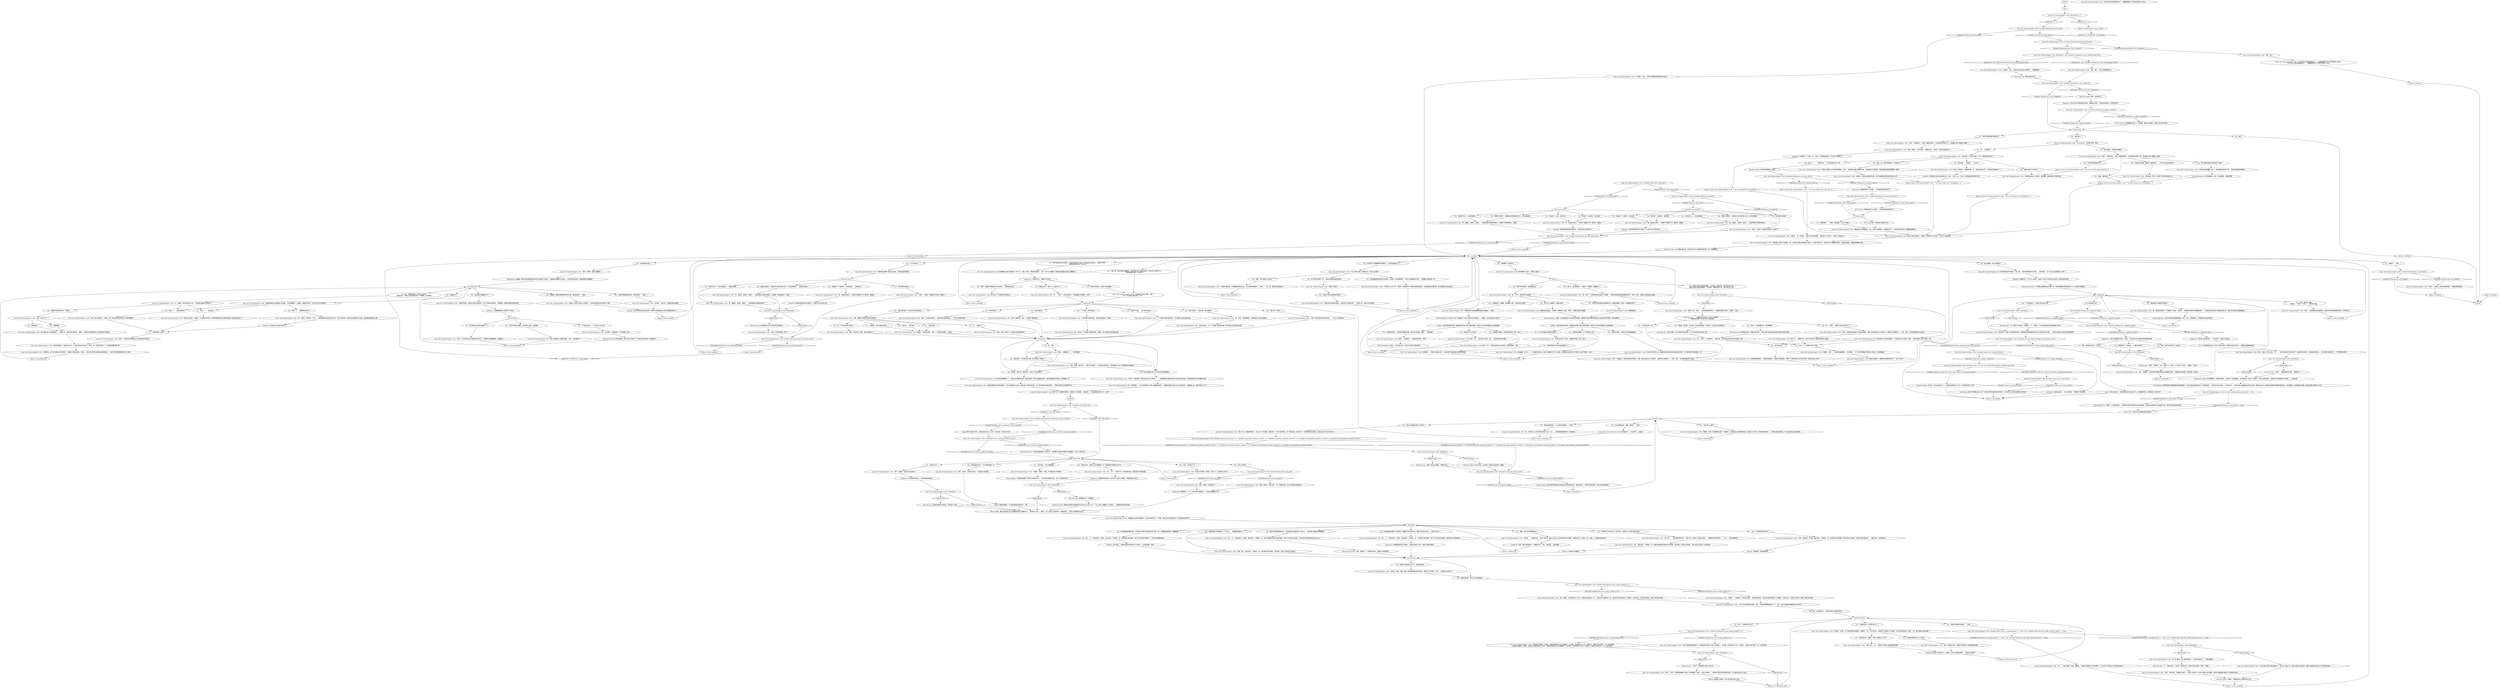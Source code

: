 # WHIRLING / LENA INTRO
# There's a broken pinball machine in the corner. A woman in a wheelchair is attempting to revive it. Talking to her will give you a short introduction to the world you're in.
# ==================================================
digraph G {
	  0 [label="START"];
	  1 [label="input"];
	  2 [label="You: “瑞瓦肖是一个失宠的世界之都。差不多是这个意思吗？”"];
	  3 [label="Rhetoric: 意思是说：购买就是选举。"];
	  4 [label="You: “所以——我表现的怎么样？”"];
	  5 [label="You: “全都是屁话。对我来说，一切都已经结束了。”"];
	  6 [label="Lena, the Cryptozoologist's wife: “我很幸运。差不多已经是20年前的事了，我得到了很好的补偿。现如今，大家只有在梦里才能拿到这样的收益了。”她的手在轮椅的铬合金轮子上滑动。"];
	  7 [label="Kim Kitsuragi: “一个需要你回去帮助马丁内斯人民的搭档。”\n“一个需要你帮他把尸体从树上放下来的搭档。”"];
	  8 [label="Lena, the Cryptozoologist's wife: 她慢慢摇摇头。"];
	  9 [label="You: “好吧。我们换个话题。”\n“那好吧。”（咽了一下口水。）“我们换个话题。”"];
	  10 [label="You: “在一个叫*城市海岸*的地方。”"];
	  11 [label="Lena, the Cryptozoologist's wife: “是的，的确。我们在一个叫瑞瓦肖的美丽城市里。”"];
	  12 [label="Kim Kitsuragi: “我可以确定一定以及肯定地向你保证：马丁内斯没有发生连环杀人案。”"];
	  13 [label="You: “谁是*甜心*？”"];
	  14 [label="Composure: 她看起来有些慌张，用手抚平了毛毯上的褶皱，尽管她是想让你安心。"];
	  15 [label="Lena, the Cryptozoologist's wife: 她叹了口气。“我肯定这样会为*你*增添一丝淘气的魅力，甜心。”"];
	  16 [label="Empathy: 你的回应并没有让她动摇分毫。在另一个时空、另一个地点，她可能会很欢迎你的关注。"];
	  17 [label="Lena, the Cryptozoologist's wife: “很简单。你把一件贵重物品交给个‘当铺老板’，然后就会从老板那里拿到钱。稍后你可以多花一点钱把东西赎回来……如果还没有卖掉的话，不过反正你永远也不会做的……”"];
	  18 [label="Lena, the Cryptozoologist's wife: “你是什么意思？”"];
	  19 [label="You: “那个傻傻的酒窝只给我带来了*痛苦*。”"];
	  20 [label="Lena, the Cryptozoologist's wife: “没错，亲爱的！真是太棒了！”"];
	  21 [label="Lena, the Cryptozoologist's wife: “哦，你真是太体贴了。你确定不需要钱了吗？那好吧。谢谢你。”"];
	  22 [label="You: “我当掉了3.2雷亚尔。钱在这里。”"];
	  23 [label="pinning_for_the_fjords"];
	  24 [label="Lena, the Cryptozoologist's wife: DayCount() == 1"];
	  25 [label="DayCount() == 1", shape=diamond];
	  26 [label="!(DayCount() == 1)", shape=diamond];
	  27 [label="You: “看见没——我不知道。”"];
	  28 [label="Lena, the Cryptozoologist's wife: “你表现的不是很好，亲爱的。看起来你确实在记忆方面遇到了一点问题。历史和地点什么的。总而言之，就是记不起*现实*。这一点非常奇怪……”\n“你做的不是很好，亲爱的。你真的只记得现在是什么年份。看起来你确实在记忆方面遇到了一点问题——历史和地点什么的。总而言之，就是记不起*现实*。这一点非常奇怪……”"];
	  29 [label="Volition: 她是真心实意的。担心对你来说也没什么用。"];
	  30 [label="Lena, the Cryptozoologist's wife: “某个在*整体*上受过更多教育的人？也许你应该问问……”她转向警督。"];
	  31 [label="Lena, the Cryptozoologist's wife: “哦不……很抱歉我没有钱能给你。如果还有*其他事*能帮你的话，你尽管开口。”"];
	  32 [label="You: “但是*我*是一个警察。不管什么都阻止不了我！”"];
	  33 [label="You: “‘褴褛飞旋’餐厅？它的名字写在我的钥匙上。”"];
	  34 [label="whenhub"];
	  35 [label="Lena, the Cryptozoologist's wife: 她拍了拍弹球机上油腻的玻璃。“其实，这台机器坏了。”"];
	  36 [label="protectorhub"];
	  37 [label="Electrochemistry: 你在说什么呢？抽烟是这个世界上最后仅存的乐趣之一。相信我，你已经没有多少选择了。"];
	  38 [label="Jump to: [intro_mainhub]"];
	  39 [label="You: “对于我来说向任何人开这个口都不容易，但我实在是山穷水尽了。随便来点钱都能帮到我。”"];
	  40 [label="Lena, the Cryptozoologist's wife: “可能吧，亲爱的，可能。不过现在是51年的春天。”"];
	  41 [label="Lena, the Cryptozoologist's wife: “好了，好了。今年是51年，春天刚刚开始。我肯定好日子就在前面。”"];
	  42 [label="Lena, the Cryptozoologist's wife: “新时代！迪斯科舞！感觉已经是上辈子的事情了……”她的眼睛里充满那些黄金岁月折射出来的光彩，那时候的城市似乎充满更多可能。"];
	  43 [label="Lena, the Cryptozoologist's wife: “哦，甜心……”她的笑容有些悲伤。“真的不是。曾经有人也是这么想的——想要那些东西的其他人——不过……他们全都绝迹了。”"];
	  44 [label="Composure: 她明显松了一口气。她本来对你很是担心，不过现在肩膀放松了些……"];
	  45 [label="Lena, the Cryptozoologist's wife: “我能看出你还是很悲痛。不过，我是不会刺探的。”她温柔地笑了——完全没有在意你令人费解的眨眼举动。"];
	  46 [label="Reaction Speed: 等等，谁是*甜心*？"];
	  47 [label="You: “谢谢。我很感激。”"];
	  48 [label="Lena, the Cryptozoologist's wife: “爱情可能会很残酷，甜心。”她的表情变得有些严肃。“爱情有时候真的很残酷。”"];
	  49 [label="Lena, the Cryptozoologist's wife: “当然了，亲爱的！要是能为你多做一些就好了。”"];
	  50 [label="You: “有过一个……”（眨两下眼。）“不过之后我*失去*了她……”"];
	  51 [label="Empathy: 她其实更愿意把别针拿回来，不过她不想让你感觉不好。"];
	  52 [label="Jump to: [Lena, the Cryptozoologist's wife: \"\"You must forgive me! I'm getting s...\"]"];
	  53 [label="Lena, the Cryptozoologist's wife: “是的，很棒，看见了吗——-我们有点进展了。关于这座壮丽的城市，你还知道些什么呢？虽然她现在有些破败……”"];
	  54 [label="Lena, the Cryptozoologist's wife: “瑞瓦肖是一个控制区，由一支被叫做联盟的外国势力联合管辖。我们基本上没有自己的政府。而且*肯定*也不是工人阶级专政。”"];
	  55 [label="You: “谁能告诉我更多信息呢？”（总结。）"];
	  56 [label="Jump to: [intro_mainhub]"];
	  57 [label="Lena, the Cryptozoologist's wife: Variable[\"whirling.lena_encyc_pin\"] == true"];
	  58 [label="Variable[\"whirling.lena_encyc_pin\"] == true", shape=diamond];
	  59 [label="!(Variable[\"whirling.lena_encyc_pin\"] == true)", shape=diamond];
	  60 [label="You: “嗯，好吧。”"];
	  61 [label="Lena, the Cryptozoologist's wife: “没什么会比它奢侈了，亲爱的，哪个年轻女孩没有梦想过在人群中翱翔呢？”"];
	  62 [label="You: “也许并没有那么糟糕，坐在轮椅上闲逛，玩玩弹球……”"];
	  63 [label="You: “为什么？三个脑袋总比两个好吧。”"];
	  64 [label="Lena, the Cryptozoologist's wife: 她渴望地看着窗外。“我真的很想帮忙，但是我不想拖后腿。如果马丁内斯没有那么多台阶和坑洞，我肯定会加入你的！”"];
	  65 [label="You: “我知道，我知道。不过还有一些*其他的秘密*。连环杀手，而且还涉及到超自然。”"];
	  66 [label="You: “你这人一点意思都没有，煞风景警督。”"];
	  67 [label="Lena, the Cryptozoologist's wife: “很多都变了，不过它依然是这个世界上最美丽的城市，一颗镶嵌在群松之间沙地上的珍贵宝石。大家都这么说，甚至外国人也一样。”"];
	  68 [label="Lena, the Cryptozoologist's wife: “那次事故也给了我这种感觉……”她低下头，然后又抬头看向你。“我是一个迅速扩张的邮购鞋业公司的培训和开发经理。”"];
	  69 [label="Drama: 她是在赞扬你，不过显然是被你的回应吓了一跳。"];
	  70 [label="Lena, the Cryptozoologist's wife: “如果我有些太过于自来熟，我很抱歉！我知道我们才刚刚见面。”"];
	  71 [label="You: “别再眨眼了。”（拍拍一边的脑袋，纠正这个故障。）"];
	  72 [label="Lena, the Cryptozoologist's wife: “我猜每个人都有这样那样的时候。我不知道要是没有莫雷尔我会怎么样……”"];
	  73 [label="Lena, the Cryptozoologist's wife: Variable[\"whirling.lena_suggest_sweetie\"]"];
	  74 [label="Variable[\"whirling.lena_suggest_sweetie\"]", shape=diamond];
	  75 [label="!(Variable[\"whirling.lena_suggest_sweetie\"])", shape=diamond];
	  76 [label="Lena, the Cryptozoologist's wife: “他因为私刑的事比较紧张。对他的评价不要太苛刻了。不管怎么说，很高兴你没有受伤。”"];
	  77 [label="Lena, the Cryptozoologist's wife: “不要对自己太过气馁，亲爱的。如果遇到老一套是战还是逃的情况，大家都会做出奇怪的事。我只是很高兴你没有受伤。”"];
	  78 [label="Jump to: [pawnhub]"];
	  79 [label="You: “他用对*钱*的离谱需求折磨我。”"];
	  80 [label="You: “我不想再提酒窝的事了。”"];
	  81 [label="You: “我当掉了31分钱。钱在这里。”"];
	  82 [label="You: “关于你的别针……”"];
	  83 [label="You: “在伊苏林迪？”"];
	  84 [label="Untitled hub (02)"];
	  85 [label="You: “我决定不当了。你应该收回去。”（把别针给她。）"];
	  86 [label="Kim Kitsuragi: “是啊，我们去过那里，”警督点点头。"];
	  87 [label="You: “我们卷点烟抽吧。我很想抽支烟。”"];
	  88 [label="Lena, the Cryptozoologist's wife: 她耸耸肩，低下头。“一个坐着轮椅的老女人叼着一根烟的样子可不太好看。虽然我肯定这样会为*你*增添一丝淘气的魅力，甜心。”"];
	  89 [label="Lena, the Cryptozoologist's wife: “甜心，我身上只有几分钱。不过……”她从左边的夹克口袋中取下一枚金色的纪念别针，然后放进你的掌心。“你可以把它拿去的当了，为了帮你渡过难关。”"];
	  90 [label="Lena, the Cryptozoologist's wife: “哦不，亲爱的！现在是51年的早春。”"];
	  91 [label="You: “我想我输了。”"];
	  92 [label="Lena, the Cryptozoologist's wife: 她叹了口气。“我知道这不容易，甜心。不过继续考虑这件事吧。”"];
	  93 [label="Lena, the Cryptozoologist's wife: Variable[\"whirling.lena_intro_done\"]"];
	  94 [label="Variable[\"whirling.lena_intro_done\"]", shape=diamond];
	  95 [label="!(Variable[\"whirling.lena_intro_done\"])", shape=diamond];
	  96 [label="Lena, the Cryptozoologist's wife: “当然了，亲爱的。希望你的调查顺利！”她朝你轻轻挥挥手。"];
	  97 [label="Lena, the Cryptozoologist's wife: Variable[\"whirling.lena_pin_task_from_main\"]"];
	  98 [label="Variable[\"whirling.lena_pin_task_from_main\"]", shape=diamond];
	  99 [label="!(Variable[\"whirling.lena_pin_task_from_main\"])", shape=diamond];
	  100 [label="Jump to: [Lena, the Cryptozoologist's wife: \"\"You must forgive me!\" she says, sl...\"]"];
	  101 [label="You: “没什么，我只是想起了一句歌词：*想和我一起摇摆吗？*”"];
	  102 [label="Untitled hub"];
	  103 [label="Physical Instrument: 当然。你来到了一个*脆弱*的世界，这里没人欣赏畜牧业。"];
	  104 [label="Endurance: 她想要回避外国人那部分。这是因为她是个女性。她也许在跟你*撒谎*……"];
	  105 [label="Logic: 已经这么做过了。艾弗拉特的钱不会永远花下去。你需要更多钱。每天都会有一笔新开支！"];
	  106 [label="Lena, the Cryptozoologist's wife: “很好，亲爱的，你把年代说对了！现在是51年的春天。”"];
	  107 [label="Lena, the Cryptozoologist's wife: “天啦！发生什么了？”"];
	  108 [label="Lena, the Cryptozoologist's wife: IsKimHere()"];
	  109 [label="IsKimHere()", shape=diamond];
	  110 [label="!(IsKimHere())", shape=diamond];
	  111 [label="Lena, the Cryptozoologist's wife: Variable[\"tc.date_fifty_one\"]"];
	  112 [label="Variable[\"tc.date_fifty_one\"]", shape=diamond];
	  113 [label="!(Variable[\"tc.date_fifty_one\"])", shape=diamond];
	  114 [label="Jump to: [intro_mainhub]"];
	  115 [label="You: “我把它买回来了。我知道它对你来说意义非凡。你应该拿着它。”"];
	  116 [label="midgreethub"];
	  117 [label="Jump to: [Lena, the Cryptozoologist's wife: \"\"You must forgive me! I'm getting s...\"]"];
	  118 [label="Lena, the Cryptozoologist's wife: Variable[\"TASK.return_lenas_pin\"]"];
	  119 [label="Variable[\"TASK.return_lenas_pin\"]", shape=diamond];
	  120 [label="!(Variable[\"TASK.return_lenas_pin\"])", shape=diamond];
	  121 [label="Lena, the Cryptozoologist's wife: “啊，谢谢你。亲爱的。我承认——还能再看到它我真的很高兴。”"];
	  122 [label="Lena, the Cryptozoologist's wife: Variable[\"cargo.evrart_evrart_met\"]"];
	  123 [label="Variable[\"cargo.evrart_evrart_met\"]", shape=diamond];
	  124 [label="!(Variable[\"cargo.evrart_evrart_met\"])", shape=diamond];
	  125 [label="Lena, the Cryptozoologist's wife: “是的，不过更具体地说——是在瑞瓦肖城的海岸边，一个叫马丁内斯的区域。”"];
	  126 [label="Electrochemistry: 别担心。这不是永久的。你*之后*还是可以再捡起来。"];
	  127 [label="Lena, the Cryptozoologist's wife: “亲爱的……”她摇摇头，突然担心起来。“你做的真的很好。瑞瓦肖并没有传统意义上的警察。大革命之后，执法机关的地位一直是个很复杂的问题……”"];
	  128 [label="Lena, the Cryptozoologist's wife: “不过今天还是就说到这里吧，甜心。你看起来需要稍微休息一下。而且，我也不是最适合解释这种*大事*的人……”"];
	  129 [label="Jump to: [intro_mainhub]"];
	  130 [label="Suggestion: 她正在以科学家的眼光审视你，就像是在检查一个异常的动物标本。不是*那样*的。"];
	  131 [label="You: “我想让你成为我的轮椅搭档，打击犯罪，帮助百姓，抓住*连环杀人犯*。”\n“我想让你成为我的轮椅搭档，打击犯罪，清理后院的尸体，抓住*连环杀人犯*。”"];
	  132 [label="Lena, the Cryptozoologist's wife: 她看起来有些尴尬。“香烟是一种奢侈品，甜心。再说了，我要注意自己的健康。”"];
	  133 [label="You: “我希望你可以做我的*赞助者*。”"];
	  134 [label="Jump to: [moneyhub]"];
	  135 [label="Lena, the Cryptozoologist's wife: 她灰色的眼睛睁大了。“我又该从何跟你说起呢？瑞瓦肖是这个世界上最美丽的城市。能在这里是我们的幸运，你和我都一样。”"];
	  136 [label="You: “那个餐厅经理是个坏人，根本没有荣誉或者是同情心。”"];
	  137 [label="revacholhub"];
	  138 [label="Lena, the Cryptozoologist's wife: 她点点头，不过看起来还是很担心。"];
	  139 [label="You: “但是我必须抽烟。这是保持我型男人设的一部分。”"];
	  140 [label="Suggestion: 如果在另一个时空，另一个地方，她可能会回应你。不过早已时过境迁了。"];
	  141 [label="You: “‘当掉’是什么意思？”"];
	  142 [label="Lena, the Cryptozoologist's wife: “没问题。”她点点头，眼镜背后露出笑眼。"];
	  143 [label="Lena, the Cryptozoologist's wife: Variable[\"whirling.lena_intro_wink_neuro\"]"];
	  144 [label="Variable[\"whirling.lena_intro_wink_neuro\"]", shape=diamond];
	  145 [label="!(Variable[\"whirling.lena_intro_wink_neuro\"])", shape=diamond];
	  146 [label="Lena, the Cryptozoologist's wife: “哦，你真是太体贴了。你确定不需要钱了吗？那好吧。谢谢你。”"];
	  147 [label="You: “我当掉了3.2雷亚尔。钱在这里。”"];
	  148 [label="Jump to: [moneyhub]"];
	  149 [label="Lena, the Cryptozoologist's wife: “没错！我们在瑞瓦肖城的海岸边，一个叫马丁内斯的街区。”"];
	  150 [label="Lena, the Cryptozoologist's wife: 「你不应该让你的同事等得太久。」她朝着穿橙色飞行员夹克的男人点点头。\n「你不应该让你的同事等得太久。」她朝着穿黑色飞行员夹克的男人点点头。"];
	  151 [label="Lena, the Cryptozoologist's wife: “啊，是的——可能是弗莱彻兄弟的‘一起摇摆’。大家经常在我面前提起弗莱彻兄弟。”她安下心来。“莫雷尔说这是我的主题曲。”"];
	  152 [label="Lena, the Cryptozoologist's wife: “你是在开玩笑吧。再试试，再来一次。现在是什么年份？”"];
	  153 [label="Jump to: [pawnhub]"];
	  154 [label="You: “当然。我不应该问你的。我太蠢了。”"];
	  155 [label="You: “你好像坐在轮椅上。”"];
	  156 [label="You: “我不知道你有没有注意到，不过我不知道自己在哪，也不知道自己在做什么。或者*任何事*。”\n“你能再跟我说说这个*现实*吗？”"];
	  157 [label="You: “很抱歉，我提轮椅的事真的很不礼貌。我们继续吧。”（继续。）"];
	  158 [label="Lena, the Cryptozoologist's wife: “我没那么有魅力，亲爱的，不过我年轻的时候，曾经梦想要把瑞瓦肖的旗帜插在某个象征性的高峰上。”"];
	  159 [label="Lena, the Cryptozoologist's wife: “但不是你。你是自愿的。所以谢谢你，甜心。”"];
	  160 [label="Lena, the Cryptozoologist's wife: “好了，先生们，没必要争吵。”她转向你。“而且我对你来说也没多大用场，甜心。”"];
	  161 [label="Lena, the Cryptozoologist's wife: IsKimHere()"];
	  162 [label="IsKimHere()", shape=diamond];
	  163 [label="!(IsKimHere())", shape=diamond];
	  164 [label="You: “你是一个……橄榄球运动员吗？”"];
	  165 [label="Lena, the Cryptozoologist's wife: “你这个小调皮鬼！”她朝你咧嘴一笑。“我对你来说太老了，而且我已经结婚太久了。”"];
	  166 [label="Lena, the Cryptozoologist's wife: “从我的位置来看，你好像要拔出两支手枪，不过手摆的却像两只……咳咳……小鸟。呃，很高兴你没有受伤。”"];
	  167 [label="Lena, the Cryptozoologist's wife: “甜心，很抱歉，不过我觉得你需要的帮助远比我能给予的多。”她看起来有些紧张，甚至还有一点害怕。"];
	  168 [label="Lena, the Cryptozoologist's wife: “又见面了，甜心。看来你已经见过自己的同事了。”她看着警督。"];
	  169 [label="endhub"];
	  170 [label="Lena, the Cryptozoologist's wife: Variable[\"whirling.lena_intro_midgreet\"]"];
	  171 [label="Variable[\"whirling.lena_intro_midgreet\"]", shape=diamond];
	  172 [label="!(Variable[\"whirling.lena_intro_midgreet\"])", shape=diamond];
	  173 [label="You: “我把它买回来了。我知道它对你来说意义非凡。你应该拿着它。”"];
	  174 [label="Lena, the Cryptozoologist's wife: Variable[\"cargo.evrart_left_the_conversation_before_reaching_main_hub\"]"];
	  175 [label="Variable[\"cargo.evrart_left_the_conversation_before_reaching_main_hub\"]", shape=diamond];
	  176 [label="!(Variable[\"cargo.evrart_left_the_conversation_before_reaching_main_hub\"])", shape=diamond];
	  177 [label="Lena, the Cryptozoologist's wife: Variable[\"whirling.lena_reaction_neuro\"]"];
	  178 [label="Variable[\"whirling.lena_reaction_neuro\"]", shape=diamond];
	  179 [label="!(Variable[\"whirling.lena_reaction_neuro\"])", shape=diamond];
	  180 [label="Lena, the Cryptozoologist's wife: Variable[\"whirling.lena_quiz_wrong_counter\"] < 4"];
	  181 [label="Variable[\"whirling.lena_quiz_wrong_counter\"] < 4", shape=diamond];
	  182 [label="!(Variable[\"whirling.lena_quiz_wrong_counter\"] < 4)", shape=diamond];
	  183 [label="Electrochemistry: 她并不是真的很渴望那些肱二头肌，老兄。这更像是对一个健康*样本*做出的评估。"];
	  184 [label="Tutorial Agent: 能在鸟巢罗伊那里典当的物品会出现在道具栏里，道具的标签下。跟罗伊说话的时候，你可以典当这些物品。"];
	  185 [label="You: “我只想再次感谢你。”"];
	  186 [label="Lena, the Cryptozoologist's wife: “现在，还有别的事吗，甜心？”"];
	  187 [label="Lena, the Cryptozoologist's wife: “这个……我也不确定，警探。很抱歉。一般有钱人都受到了良好的教育，不过你也不太可能在马丁内斯找到这种人……”"];
	  188 [label="Physical Instrument: 你有强壮的胳膊轮廓分明的下巴（就在因宿醉而浮肿的皮肤下方）也许她可以赞助你？"];
	  189 [label="You: “截瘫是什么？”"];
	  190 [label="Lena, the Cryptozoologist's wife: “没事的。我已经习惯别人问问题了。反正我也知道他们会去想这个问题。”"];
	  191 [label="Lena, the Cryptozoologist's wife: “哦，我完全没事！我更担心你。刚才怎么回事？”"];
	  192 [label="Lena, the Cryptozoologist's wife: “我们在一个叫褴褛飞旋的旅社里，亲爱的。而飞旋旅社本身在瑞瓦肖城。”"];
	  193 [label="You: “我也能成为截瘫病人吗？”"];
	  194 [label="Lena, the Cryptozoologist's wife: “我是一个迅速扩张的邮购鞋业公司的培训和开发经理。”"];
	  195 [label="Lena, the Cryptozoologist's wife: “你会觉得这是一个很安全的工作。不过我必须去所有地方——而且，有一次我正好站在了一个有缺陷的脚手架下面。”"];
	  196 [label="You: （严肃地点点头。）“*必须*有人这么做。”"];
	  197 [label="Lena, the Cryptozoologist's wife: IsKimHere()"];
	  198 [label="IsKimHere()", shape=diamond];
	  199 [label="!(IsKimHere())", shape=diamond];
	  200 [label="Lena, the Cryptozoologist's wife: 她的脸因为兴奋而变得通红，不过她很快让自己恢复了镇定。“我对你来说可没多大帮助，甜心。”"];
	  201 [label="Kim Kitsuragi: “警官。”他靠近了一些，只想你一个人听见，不过口吻十分坚定。“请控制一下自己。”"];
	  202 [label="Shivers: 屋外，融化的白雪渗入墙上的裂缝和街道上的鹅卵石中。一路流向下水道……地面上，第一朵铃兰正绽放开来。你能感觉到，一阵巨大的寒意游过全身。"];
	  203 [label="Lena, the Cryptozoologist's wife: “在我看来，你能和他搭档非常幸运。他有一副正直的执法人员的样子，是那种可以依赖的人——还有，甜心，你*的确*看起来不太稳定。”"];
	  204 [label="Lena, the Cryptozoologist's wife: “戒烟是你能为自身健康做的最好的事情之一，警官。”"];
	  205 [label="You: “嗯……也许我是？”"];
	  206 [label="You: 拨动她的心弦。"];
	  207 [label="You: Variable[\"whirling.lena_suggestion_beg\"]"];
	  208 [label="Variable[\"whirling.lena_suggestion_beg\"]", shape=diamond];
	  209 [label="!(Variable[\"whirling.lena_suggestion_beg\"])", shape=diamond];
	  210 [label="Lena, the Cryptozoologist's wife: Variable[\"whirling.kimintro_hub_reached\"]"];
	  211 [label="Variable[\"whirling.kimintro_hub_reached\"]", shape=diamond];
	  212 [label="!(Variable[\"whirling.kimintro_hub_reached\"])", shape=diamond];
	  213 [label="Lena, the Cryptozoologist's wife: “没错，亲爱的！真是太棒了！来，拿着这支笔。知识永远都应该得到奖励。”"];
	  214 [label="Lena, the Cryptozoologist's wife: Variable[\"whirling.lena_exit_clicked\"]"];
	  215 [label="Variable[\"whirling.lena_exit_clicked\"]", shape=diamond];
	  216 [label="!(Variable[\"whirling.lena_exit_clicked\"])", shape=diamond];
	  217 [label="Lena, the Cryptozoologist's wife: “请原谅！”她一边说着，一边拍了拍自己的前额。“我真是太心不在焉了！完全忘了自我介绍。”"];
	  218 [label="Jump to: [lenamainhub]"];
	  219 [label="Rhetoric: 我不知道……看起来还是有很多欺诈行为在进行。也许她是错的。而且……"];
	  220 [label="Encyclopedia: 另一方面呢，33年那场竞赛，一直被思必得的争议和寒冷的冰雨困扰着。在两位本地冠军的头衔被剥夺之后，城市决定将活动永久停办。"];
	  221 [label="Untitled hub"];
	  222 [label="pin hub in lena"];
	  223 [label="Lena, the Cryptozoologist's wife: “在这座城市的某些地方，看起来还是那样，不是吗……”"];
	  224 [label="You: “我知道是50年代，不过不确定是哪一年。”"];
	  225 [label="You: “我相信瑞瓦肖好像是处于一个叫什么……联盟国的管辖之下？”"];
	  226 [label="Kim Kitsuragi: 警督摸着下巴，打量着你。"];
	  227 [label="Volition: 以她为榜样会很不错。抽烟是你觉得自己像个废物的原因。甚至开口问这些问题都会让你感到痛苦。"];
	  228 [label="You: “你是我的见证人：我发誓只要我还活着，就永远不会再抽一根烟！”（试着戒烟）"];
	  229 [label="You: “感觉就像我的身体有自己的意志。我在跑，身体却要转弯，手还在比划着粗俗的手势……很抱歉让你看到这一切。”"];
	  230 [label="Lena, the Cryptozoologist's wife: “背后没有一个强大工会做支撑的时候，要想维护获得体面的基本生活工资的权利可不容易……也许你应该跟工会首领艾弗拉特聊聊？”"];
	  231 [label="Lena, the Cryptozoologist's wife: Variable[\"tc.turn_off_tutorial_node\"]"];
	  232 [label="Variable[\"tc.turn_off_tutorial_node\"]", shape=diamond];
	  233 [label="!(Variable[\"tc.turn_off_tutorial_node\"])", shape=diamond];
	  234 [label="Lena, the Cryptozoologist's wife: “你好，甜心。”老妇人微笑着转向你。"];
	  235 [label="Endurance: 好像是神经学上的问题……中央神经系统真的损坏了。"];
	  236 [label="Lena, the Cryptozoologist's wife: “振作起来，警官。你还是个风华正茂的男人呢。”"];
	  237 [label="Lena, the Cryptozoologist's wife: CheckItem(\"kind_green_ape_pen\")"];
	  238 [label="CheckItem(\"kind_green_ape_pen\")", shape=diamond];
	  239 [label="!(CheckItem(\"kind_green_ape_pen\"))", shape=diamond];
	  240 [label="You: “我决定不当了。你应该收回去。”"];
	  241 [label="You: “我只想再次感谢你。”"];
	  242 [label="You: [离开。]"];
	  243 [label="Lena, the Cryptozoologist's wife: “你是一个英俊的男人，警官，看看你的胡子，还有那轮廓分明的下巴，还有脸颊上那个傻傻的小酒窝。”"];
	  244 [label="Lena, the Cryptozoologist's wife: Variable[\"TASK.pay_lena_back\"]"];
	  245 [label="Variable[\"TASK.pay_lena_back\"]", shape=diamond];
	  246 [label="!(Variable[\"TASK.pay_lena_back\"])", shape=diamond];
	  247 [label="Lena, the Cryptozoologist's wife: Variable[\"cargo.evrart_cheque_refused\"]"];
	  248 [label="Variable[\"cargo.evrart_cheque_refused\"]", shape=diamond];
	  249 [label="!(Variable[\"cargo.evrart_cheque_refused\"])", shape=diamond];
	  250 [label="Jump to: [noyearhub]"];
	  251 [label="Lena, the Cryptozoologist's wife: “哦，亲爱的，这*的确*很令人不安。你真的应该知道这一点——因为你自己就是其中一员。瑞瓦肖并没有传统意义上的警察。大革命之后，执法机关的地位一直是个很复杂的问题……”"];
	  252 [label="Kim Kitsuragi: 一声叹气。警督把鼻子埋进了笔记本。"];
	  253 [label="Half Light: 现在她害怕了。她意识到你的大脑真的受损了。"];
	  254 [label="You: “那这跟没警察又有什么关系呢？”"];
	  255 [label="Kim Kitsuragi: “太棒了。”警督幽默地评论到。“他有别针了。”"];
	  256 [label="You: “我当掉了3.20雷亚尔。应该交给你。”（把钱给她。）"];
	  257 [label="Jump to: [intro_mainhub]"];
	  258 [label="You: “你是一个……表演走钢丝的？”"];
	  259 [label="Empathy: 如果她可以，这个女人会给你，还有这个世界上所有悲伤又迷失的人提供食物和衣服。"];
	  260 [label="You: “我只知道瑞瓦肖在30年代的时候真的挺酷的。”"];
	  261 [label="Lena, the Cryptozoologist's wife: “是的，我们在马丁内斯，瑞瓦肖的海岸上。”"];
	  262 [label="You: “我不是甜心。看看我这幅模样。”"];
	  263 [label="You: “我可以去哪里当掉这个别针呢？”"];
	  264 [label="Lena, the Cryptozoologist's wife: Variable[\"whirling.lena_suggestion_beg\"]"];
	  265 [label="Variable[\"whirling.lena_suggestion_beg\"]", shape=diamond];
	  266 [label="!(Variable[\"whirling.lena_suggestion_beg\"])", shape=diamond];
	  267 [label="Suggestion: 试着从泪腺里强行挤出一滴泪水。真正猛烈*抨击*这整件情感侵略的事情。"];
	  268 [label="Empathy: 她其实更愿意把别针拿回来，不过她不想让你感觉不好。"];
	  269 [label="Lena, the Cryptozoologist's wife: “我叫莉娜，我的丈夫莫雷尔，我，还有我们的朋友盖理就住在街边，不过他们现在不在，每当他们不在我就来这喝茶。”她抬起头微笑，镜框后的眼睛在闪烁。"];
	  270 [label="Lena, the Cryptozoologist's wife: “你也找到一个自己的*甜心*了吗？”她意味深长的笑了。"];
	  271 [label="Kim Kitsuragi: 警督礼貌地点点头。"];
	  272 [label="pine_away_boird"];
	  273 [label="You: “我决定不当了。你应该收回去。”"];
	  274 [label="Jump to: [endhub]"];
	  275 [label="Lena, the Cryptozoologist's wife: “哦……不，不是这样的，亲爱的。瑞瓦肖是一个控制区，由一支外国势力联合管辖。我们几乎没有自己的政府。而且肯定也不是母权制……”"];
	  276 [label="Lena, the Cryptozoologist's wife: “这跟一切都有所关联。我真的不知道怎么才能解释地更清楚……”"];
	  277 [label="Lena, the Cryptozoologist's wife: “当然。”她转向你。“那我就不知道了。也许找个有钱人问？有钱人都受过良好教育。虽然不知道你能不能在马丁内斯找到有钱人……”"];
	  278 [label="Lena, the Cryptozoologist's wife: “哦，我肯定你能成为一个很棒的*小白脸*，亲爱的——看看你那双强壮的臂膀就知道了。不过福利支票并没有大家想象中那么好。我的丈夫和我只能够勉强度日。”"];
	  279 [label="Jump to: [intro_mainhub]"];
	  280 [label="Empathy: 我只是个贫苦的女人，她想到。我怎么知道这些事呢——我该怎么帮你呢？"];
	  281 [label="Pain Threshold: 所以你是自愿的，是过去发生的事吗？为了镇压和枪林弹雨？还真像你呢……"];
	  282 [label="Empathy: 她其实更愿意把别针拿回来，不过她不想让你感觉不好。"];
	  283 [label="intro_mainhub"];
	  284 [label="You: “我得走了。”[离开。]"];
	  285 [label="You: “你还好吗？很抱歉我刚才撞到你了。我不知道我是怎么了。”"];
	  286 [label="paraplegichub"];
	  287 [label="Lena, the Cryptozoologist's wife: “没错，那褴褛飞旋餐厅本身又在哪里呢？”"];
	  288 [label="Lena, the Cryptozoologist's wife: “没错！准确的说，是在一个叫褴褛飞旋的旅社。”"];
	  289 [label="You: “是51年的春天。”"];
	  290 [label="regimehub"];
	  291 [label="rollhub"];
	  292 [label="You: “可以告诉我能去哪里弄到烟吗？”"];
	  293 [label="Lena, the Cryptozoologist's wife: 她的眼睛关切地注视着你的一举一动。“是的，警官，你看起来很茫然……像一只晕了头的狐狸。但是我肯定事情没有*那么*糟糕吧？”"];
	  294 [label="Kim Kitsuragi: “你一定是在开玩笑吧。”他停顿了一下，沉思着。“不过有时候我们的薪水确实像个笑话。”"];
	  295 [label="You: “文明的边缘。”"];
	  296 [label="You: “老实说，我完全不了解瑞瓦肖。这是个什么样的地方？”"];
	  297 [label="Kim Kitsuragi: 他扫视着你的脸，好像在搜寻线索：“我怎么就不知道凶杀案调查应该是*有意思*的呢。”"];
	  298 [label="You: “金——当然了！我都忘记自己还有*你*了！”"];
	  299 [label="Lena, the Cryptozoologist's wife: “不是。可悲的是，并不是。瑞瓦肖是一个控制区，由一支外国势力联合管辖。我们没有自己的政府，而我们拥有的民主是……”她想了想。“市场导向的。”"];
	  300 [label="Lena, the Cryptozoologist's wife: Variable[\"whirling.lena_quiz_wrong_counter\"] < 4"];
	  301 [label="Variable[\"whirling.lena_quiz_wrong_counter\"] < 4", shape=diamond];
	  302 [label="!(Variable[\"whirling.lena_quiz_wrong_counter\"] < 4)", shape=diamond];
	  303 [label="Kim Kitsuragi: “不。”他移开目光。“我不是一部百科全书，我也不会去当向导。我是一个警探。”"];
	  304 [label="Lena, the Cryptozoologist's wife: “啊，谢谢你。亲爱的。我承认——还能再看到它我真的很高兴。你真是个有荣誉感的人，警官。”"];
	  305 [label="Lena, the Cryptozoologist's wife: “哦，你真是太体贴了。你确定不需要钱了吗？那好吧。谢谢你。”"];
	  306 [label="Conceptualization: 你捡到的那盘磁带上写着43年。你好像是个喜欢听新潮唱片的新潮男人，所以一定是43年。"];
	  307 [label="You: “绝对是43年。”"];
	  308 [label="Logic: 新时代是指30年代，在那之后已经过去了20年，所以现在一定是在50年代。"];
	  309 [label="You: “是啊，刚才*那是*怎么回事？”"];
	  310 [label="Inland Empire: 不知道现在是哪一年的你让她有些不安——而不是你所提到的天启。这*一定*是世界末日。"];
	  311 [label="Lena, the Cryptozoologist's wife: IsKimHere()"];
	  312 [label="IsKimHere()", shape=diamond];
	  313 [label="!(IsKimHere())", shape=diamond];
	  314 [label="Lena, the Cryptozoologist's wife: “哦……不，不是这样的，亲爱的。雷瓦科是一个控制区，由一支名为联盟的外国势力联合管辖。我们几乎没有自己的政府。而且肯定也没有那些骑在马背上的人。”"];
	  315 [label="You: “我们的领袖是勇猛的战士，他们骑着战马驰骋在这片平原之上。文明在我们面前都会弯腰屈膝。”"];
	  316 [label="Lena, the Cryptozoologist's wife: “你知道我们*现在*在哪，对吧？”\n“呃，你知道我们现在在哪，对吧？”"];
	  317 [label="Composure: 她被自己的大胆吓到脸红了。"];
	  318 [label="Lena, the Cryptozoologist's wife: 她笑了，显然很开心。“我支持你的决定，警官。”"];
	  319 [label="Lena, the Cryptozoologist's wife: “你是一个英俊的男人，警官，看看你的胡子，还有那轮廓分明的下巴，还有脸颊上那个傻傻的小酒窝。”"];
	  320 [label="You: “无线电被用来控制人们的思想，扭曲我们对现实的认知，隐藏了我们真正的主人：外国人和*女人*。”"];
	  321 [label="You: “我保证等我有钱了，马上就把它赎回来。”（总结。）"];
	  322 [label="You: “天啦，我会死在街头的，是不是？”"];
	  323 [label="You: “嗯，手榴弹造成的？你参加过战争吗？”\n“前线出现一个领导士兵的女排长确实一件*鼓舞人心*的事情。”"];
	  324 [label="Lena, the Cryptozoologist's wife: 她低下头。“就算他不在，我也不觉得*自己*能给你提供多少帮助。”"];
	  325 [label="Jump to: [Lena, the Cryptozoologist's wife: \"\"You must forgive me! I'm getting s...\"]"];
	  326 [label="You: “没有。这一次我不想再搞什么*求偶仪式*了。”"];
	  327 [label="Untitled hub"];
	  328 [label="You: “当然。现在是973年。”"];
	  329 [label="You: “你提到的这个*大革命*是什么？”"];
	  330 [label="Lena, the Cryptozoologist's wife: “恐怕是一次失败。这个群岛的居民试图建立一些新的、*不太一样*的东西。但是世界上的其他人不太喜欢，所以他们来到这里，结束了一切。那已经是42年前的事了。”"];
	  331 [label="Jump to: [moneyhub]"];
	  332 [label="Authority: 已经这么做过了。你太过*骄傲*，不愿意收下那张支票。"];
	  333 [label="Lena, the Cryptozoologist's wife: “啊，谢谢你。亲爱的。我承认——还能再看到它我真的很高兴。”"];
	  334 [label="You: “愿意跟我一起走走吗？”"];
	  335 [label="You: “我们在瑞瓦肖。”"];
	  336 [label="You: “一个战区。世界的边缘。”"];
	  337 [label="You: “我只知道：*末日*就要降临。”"];
	  338 [label="Lena, the Cryptozoologist's wife: “连环杀人犯，天啦……”她好像很震惊的样子。“但是我觉得你已经有一个搭档了，甜心。”"];
	  339 [label="You: “你为什么不抽烟呢？抽烟多好啊！”"];
	  340 [label="Electrochemistry: 等等！也许她知道你可以去哪里弄到香烟。像烤烟叶塞到烟嘴的那种美味又充满*爱意*的香烟。你应该搞明白。"];
	  341 [label="Lena, the Cryptozoologist's wife: “你真应该去找个年轻点，腿脚更方便的人问问，甜心。”"];
	  342 [label="Lena, the Cryptozoologist's wife: “喂，哎呀。”她歪着脑袋，以慈母般的关怀抬头看着你。"];
	  343 [label="Lena, the Cryptozoologist's wife: “我没有亲眼见过很多其他城市，不过大家都是这么说的。瑞瓦肖是一颗珍贵的宝石。这个城市曾经统治着全世界……尽管它曾经见识过更好的岁月。”"];
	  344 [label="Composure: 她向后靠在椅背上，对你的答案有些担忧。"];
	  345 [label="Esprit de Corps: 警督开始怀疑你可能真的完全迷失在这个现实之中了。怎么会*那么*糟糕呢？无所谓了——这就是我们现在的处境。"];
	  346 [label="Lena, the Cryptozoologist's wife: “你说的‘求偶仪式’并不是好的那部分，甜心。”她的眼中流露出温柔的怜悯。“我知道这不关我的事，但是你看起来真的很需要有人照顾。”"];
	  347 [label="Lena, the Cryptozoologist's wife: “你好，甜心。”"];
	  348 [label="Suggestion: 你的举止保持着端庄——不过却流下一滴男子汉的泪水。"];
	  349 [label="Lena, the Cryptozoologist's wife: IsKimHere()  and  Variable[\"whirling.lena_intro_greeting_kim_first\"]"];
	  350 [label="IsKimHere()  and  Variable[\"whirling.lena_intro_greeting_kim_first\"]", shape=diamond];
	  351 [label="!(IsKimHere()  and  Variable[\"whirling.lena_intro_greeting_kim_first\"])", shape=diamond];
	  352 [label="Jump to: [TASK.inspect_traps_2_done]"];
	  353 [label="Jump to: [regimehub]"];
	  354 [label="Rhetoric: 但是他们还有警察……"];
	  355 [label="Lena, the Cryptozoologist's wife: “是很让人失望，没错。很多人都会想要某种形式的代表。虽然有一些*传闻*，不过……目前我们只有RCM。”"];
	  356 [label="Jump to: [Untitled hub (02)]"];
	  357 [label="Lena, the Cryptozoologist's wife: “一个叫褴褛飞旋的海边旅社。而飞旋旅社本身在瑞瓦肖城。”"];
	  358 [label="You: “我不确定自己是否应该做这一行。”"];
	  359 [label="You: “对你挺好的。抽烟是一种愚蠢的习惯。也许我也应该戒掉。”"];
	  360 [label="Lena, the Cryptozoologist's wife: “是的，在我看来你跟他在一起应该会很好。他有一副正直的执法人员的样子，是那种可以依赖的人——还有，甜心，你*的确*看起来不太稳定。”"];
	  361 [label="You: “我喝的太多，*基本上*什么都忘记了。”"];
	  362 [label="You: “我希望你是对的。希望并没有很糟糕……”"];
	  363 [label="Jump to: [intro_mainhub]"];
	  364 [label="Lena, the Cryptozoologist's wife: “为什么这么问，当然是*你*啊，警官！”"];
	  365 [label="Lena, the Cryptozoologist's wife: “哦，它不是什么古老的传家宝或者什么的，不过……我觉得如果能拿回来*一定*挺好的。”"];
	  366 [label="Lena, the Cryptozoologist's wife: “其实呢……”她竖起手指。“我们*不是*的。基本上你可以以此来形容其他任何国家，但瑞瓦肖不行。再试*一次*，警官——政治模式是怎样的？”"];
	  367 [label="Lena, the Cryptozoologist's wife: “天……”她花了一点时间来消化。“你知道我们*在哪里*，对吧？”"];
	  368 [label="Lena, the Cryptozoologist's wife: “不，亲爱的，我并没有*那么*老，不过我是在执勤的时候受伤了。”"];
	  369 [label="Lena, the Cryptozoologist's wife: 她停下来，研究着你的表情。你看起来一定很迷惘。“说到历史——你知道现在是*哪一年*，对吧？”"];
	  370 [label="Lena, the Cryptozoologist's wife: “我希望不是的，虽然你为我们所做的这一切工作*的确*非常危险。”她看着你，眼神里流露出赞赏的目光。"];
	  371 [label="Lena, the Cryptozoologist's wife: “谢谢你，但是……”她渴望地看着窗外。“你也看到了，马丁内斯不是最适合轮椅出入的地方。我会拖后腿。”"];
	  372 [label="Jump to: [intro_mainhub]"];
	  373 [label="You: “工作支票是什么？我还从来没有见过呢……”"];
	  374 [label="Esprit de Corps: 这个莉娜足够古怪，和你们这支半吊子探案队画风完全一致。赶紧聘用她！"];
	  375 [label="You: “但是我*今天*不会戒。”"];
	  376 [label="Lena, the Cryptozoologist's wife: 她拍了拍自己的额头。“请原谅！我真是太心不在焉了！完全忘了自我介绍。”"];
	  377 [label="pawnhub"];
	  378 [label="Savoir Faire: 好像是神经学上的问题……中央神经系统真的损坏了。"];
	  379 [label="Lena, the Cryptozoologist's wife: 她冲着你笑了。“你太客气了，亲爱的。”"];
	  380 [label="Jump to: [intro_mainhub]"];
	  381 [label="Jump to: [intro_mainhub]"];
	  382 [label="Lena, the Cryptozoologist's wife: 她转回头看着你，眼睛里闪烁着希望的光芒：“也许下次吧？”"];
	  383 [label="Reaction Speed: 说得好。这里看起来并不像有钱的中心区。"];
	  384 [label="You: “我把它买回来了。我知道它对你来说意义非凡。你应该拿着它。”（把别针交给她。）"];
	  385 [label="Kim Kitsuragi: 就连警督似乎也对形势的变化感到高兴。"];
	  386 [label="Reaction Speed: 你去过那里，还记得吗？就是运河边的那个小棚屋。"];
	  387 [label="Lena, the Cryptozoologist's wife: “是的，亲爱的，我是个截瘫病人。”"];
	  388 [label="You: “那你是做什么的呢？”"];
	  389 [label="Lena, the Cryptozoologist's wife: 她的眼睛亮了起来。“你是什么意思？”"];
	  390 [label="You: “我*愿意*认为现在是工人阶级专政，但是有什么东西告诉我不是的。”"];
	  391 [label="Lena, the Cryptozoologist's wife: “你是一个正处在身体和才智巅峰状态的男人。你的事业会重返巅峰的，我很肯定！”"];
	  392 [label="Lena, the Cryptozoologist's wife: “哦，不不不，我已经几年没抽烟了……”"];
	  393 [label="You: “我感觉*我*曾经经历过一场战争……”"];
	  394 [label="Lena, the Cryptozoologist's wife: “但是，亲爱的，你不适合我。”她看向远方。“我太老，而且已经结婚太久了。”"];
	  395 [label="Lena, the Cryptozoologist's wife: “又见面了，甜心。”她灰色的眼睛在镜框边缘闪闪发光。"];
	  396 [label="Jump to: [intro_mainhub]"];
	  397 [label="Lena, the Cryptozoologist's wife: “希望你能当掉那个破旧的小饰品。”她的笑容非常真挚。"];
	  398 [label="You: “我不知道。”（眨眨眼。）“也许有？”"];
	  399 [label="Jump to: [Lena, the Cryptozoologist's wife: \"\"I'm sorry if I was being overly fa...\"]"];
	  400 [label="You: 什么也不做。神经损伤可能是永久的。"];
	  401 [label="Lena, the Cryptozoologist's wife: Variable[\"character.liberal_thought_money_from_evrart\"]"];
	  402 [label="Variable[\"character.liberal_thought_money_from_evrart\"]", shape=diamond];
	  403 [label="!(Variable[\"character.liberal_thought_money_from_evrart\"])", shape=diamond];
	  404 [label="Jump to: [Lena, the Cryptozoologist's wife: \"\"You must forgive me! I'm getting s...\"]"];
	  405 [label="You: “警察。我们生活在警察政权下。”"];
	  406 [label="You: “如果没有政府，那为什么会有警察呢？”"];
	  407 [label="You: “也许是某种民主政权？”"];
	  408 [label="Lena, the Cryptozoologist's wife: IsKimHere()"];
	  409 [label="IsKimHere()", shape=diamond];
	  410 [label="!(IsKimHere())", shape=diamond];
	  411 [label="Jump to: [Untitled hub (02)]"];
	  412 [label="Lena, the Cryptozoologist's wife: Variable[\"whirling.lena_pin_task_from_main\"]"];
	  413 [label="Variable[\"whirling.lena_pin_task_from_main\"]", shape=diamond];
	  414 [label="!(Variable[\"whirling.lena_pin_task_from_main\"])", shape=diamond];
	  415 [label="Encyclopedia: 截瘫病人是指只能有限使用或者完无法全使用下半身的人。截瘫是由脊髓损伤引起的——比如说从高处坠落，或者是遇到手榴弹爆炸！"];
	  416 [label="Lena, the Cryptozoologist's wife: “意思是说我没办法使用自己的双腿。几年前我遭遇了一起事故，就像他们说的，在*执行任务*的时候受伤。”"];
	  417 [label="Jump to: [intro_mainhub]"];
	  418 [label="Lena, the Cryptozoologist's wife: 她露出一个担忧的神情。“我们一个叫瑞瓦肖的城市，亲爱的。”"];
	  419 [label="Lena, the Cryptozoologist's wife: “我能看出这对你来说很费力，所以我只再问你*一个*问题。我们生活在怎样的政体下？政治模式是怎样的？”"];
	  420 [label="Jump to: [paraplegichub]"];
	  421 [label="You: “在……瑞瓦肖？”"];
	  422 [label="You: “在地狱里。我们全都在地狱里。”"];
	  423 [label="Kim Kitsuragi: 警督试着假装没有听到，然后退出了谈话。"];
	  424 [label="Visual Calculus: 她用眼睛在你身上上下游移着，像是在打量着你。她的关注点是*科学的*。"];
	  425 [label="You: “它应该能帮到我，莉娜。谢谢你。”（总结。）"];
	  426 [label="You: “但是你是他们中间机动性最强的人了！”"];
	  428 [label="Jump to: [endhub]"];
	  429 [label="Conceptualization: 那个酒窝就像一朵花，吸引着欲望、堕落和罪孽。"];
	  430 [label="Lena, the Cryptozoologist's wife: “哦……不，不是这样的，亲爱的。瑞瓦肖是一个控制区，由一支外国势力联合管辖。我们几乎没有自己的政府——当然也没有国家机器。”"];
	  431 [label="Lena, the Cryptozoologist's wife: IsKimHere()"];
	  432 [label="IsKimHere()", shape=diamond];
	  433 [label="!(IsKimHere())", shape=diamond];
	  434 [label="Interfacing: 这是个很有趣的主意。这个*艾弗拉特*听起来很有权利的样子。也许你可以从他的口袋里弄出点钱来？"];
	  435 [label="Reaction Speed: 好主意。也许你走得太快了——如果你在那里多坐一会儿，他可能会给你一点钱？"];
	  436 [label="Jump to: [lenamainhub]"];
	  437 [label="Empathy: 她的声音里没有苦涩的滋味。她很早以前就接受自己的状况激起的好奇心了。"];
	  438 [label="You: “你是一个……登山家吗？”"];
	  439 [label="You: “我真的不知道……某个破烂的旅社？”"];
	  440 [label="You: “我觉得你挺酷的，这个轮椅啊什么的。”"];
	  441 [label="Volition: 以她为榜样会很不错。抽烟是你觉得自己像个废物的原因，甚至开口问这些问题都会让你感到痛苦。"];
	  442 [label="Lena, the Cryptozoologist's wife: IsKimHere()"];
	  443 [label="IsKimHere()", shape=diamond];
	  444 [label="!(IsKimHere())", shape=diamond];
	  445 [label="You: “我们已经死了。彼此纠缠。我们是幽灵。”"];
	  446 [label="You: “这是不是意味着你*喜欢*我？”"];
	  447 [label="You: “我们被智能机器统治着，他们通过计算来决定*最自由*的市场。每个人都像混账梦想家一样庸庸碌碌。”"];
	  448 [label="Suggestion: 不管你说什么，她都不会评判你。"];
	  449 [label="Lena, the Cryptozoologist's wife: “穿过广场，沿着海岸的路走。河边上有一间小棚屋，就依偎在一个旧石头建筑旁边。那个就是当铺。我丈夫的一个老朋友经常会去那里。他说店主是个很乐于助人的人。”"];
	  450 [label="noyearhub"];
	  451 [label="You: “我们在马丁内斯。”"];
	  452 [label="Jump to: [intro_mainhub]"];
	  453 [label="Lena, the Cryptozoologist's wife: “是的——那瑞瓦肖……？”她打量着你。"];
	  454 [label="Lena, the Cryptozoologist's wife: 她的表情变得严肃起来。“哦，甜心，我听到你跟经理讨论你的……财务问题了。你下次拿工资支票是什么时候？”"];
	  455 [label="You: “感谢你帮我厘清这些事。我们继续吧。”（继续。）"];
	  456 [label="You: “也许你是对的。”"];
	  457 [label="You: “这样也许最好。我现在也不是很需要香烟。”"];
	  458 [label="Lena, the Cryptozoologist's wife: “很高兴听到你这么说！抽烟会给你的呼吸系统造成真正的伤害。不过我觉得你已经知道这一点了。”"];
	  459 [label="moneyhub"];
	  460 [label="You: “在我40多岁，或者50多岁里糟糕的一年？我甚至都不知道自己*多大*。”"];
	  461 [label="You: “也许你是对的，金。”"];
	  462 [label="You: “是啊，我把整件事搞得有点小题大做了。忘掉我说的话吧。”"];
	  463 [label="You: “仔细一想，情况*确实*挺糟糕的。我甚至都不够了解自己到底*不了解*这个世界的什么。”\n“你能再跟我说说这个*现实*吗？”"];
	  464 [label="Lena, the Cryptozoologist's wife: “哦，不是的，远非如此。不过……”她的眼睛里闪烁出淘气的光芒。“我上学的时候，确实会出去看男孩子们玩耍。那些晒成棕褐色的小腿……”"];
	  465 [label="Lena, the Cryptozoologist's wife: “你不应该让你的同事等得太久。”她朝着穿橙色飞行员夹克的男人点点头。"];
	  466 [label="Encyclopedia: 圣巴蒂斯特小艇竞赛最初的构想是两年一次的公民自豪感庆典活动（还有摇钱树），不过却只举办过两次，31年和33年。31年那次是大家最喜爱的还怀旧主题：那些参加过的人会跟你讲述那阳光普照的露天看台，粉红香槟酒，还有穿着白色短裤，露出古铜色小腿的小伙子们。"];
	  467 [label="Lena, the Cryptozoologist's wife: 她咯咯笑了。“很高兴你能这么想，不过我还是不知道你能去哪里弄到香烟。”"];
	  468 [label="You: “我现在真的不太想谈这个。”"];
	  469 [label="Reaction Speed: 这该死的眨眼是怎么回事？"];
	  470 [label="You: “不管有没有酒窝，我都是个痛苦的男人——岁月已经让我形容憔悴了。”"];
	  471 [label="Lena, the Cryptozoologist's wife: “啊，谢谢你。亲爱的。我承认——还能再看到它我真的很高兴。你真是个有荣誉感的人，警官。”"];
	  472 [label="Jump to: [endhub]"];
	  473 [label="Jump to: [endhub]"];
	  474 [label="You: “我当掉了3.1雷亚尔。钱在这里。”"];
	  475 [label="Savoir Faire: 你完全可以卖掉这枚别针换现金。"];
	  476 [label="You: “我都不知道该说什么好了。我真的很失望。”"];
	  477 [label="Authority: 见鬼，我真心希望这是一个警察的世界。好吧，这样的话，让我们看看……"];
	  478 [label="Lena, the Cryptozoologist's wife: “你从头到尾表现得都很好。不过看起来你*确实*在记忆方面遇到了一点问题。历史和地点什么的。总而言之，就是记不起*现实*。这一点非常奇怪……”"];
	  479 [label="Lena, the Cryptozoologist's wife: “但是——也许*一双新鲜的眼睛*才是这个世界需要的？而且——我也不是医生——这种失忆症发作经常是暂时性的。所以我并没有*过于*担心。”"];
	  480 [label="Lena, the Cryptozoologist's wife: “在这方面比我受过更多教育的人？也许找个有钱人问？有钱人都受过良好教育。虽然不知道你能不能在马丁内斯找到有钱人……”"];
	  481 [label="Lena, the Cryptozoologist's wife: IsKimHere()"];
	  482 [label="IsKimHere()", shape=diamond];
	  483 [label="!(IsKimHere())", shape=diamond];
	  484 [label="Lena, the Cryptozoologist's wife: “当然，甜心，我……我真的不知道怎么能解释地更清楚。”"];
	  485 [label="Lena, the Cryptozoologist's wife: IsKimHere()"];
	  486 [label="IsKimHere()", shape=diamond];
	  487 [label="!(IsKimHere())", shape=diamond];
	  488 [label="Lena, the Cryptozoologist's wife: “当然了，亲爱的！要是能为你多做一些就好了。”"];
	  489 [label="Lena, the Cryptozoologist's wife: Variable[\"canal.roy_intro_done\"]  or  Variable[\"canal.light_mainhub_reached\"]   or  Variable[\"canal.table_mainhub_reached\"]  or  Variable[\"canal.hjelmdall_mainhub_reached\"]  or Variable[\"canal.boombox_mainhub_reached\"]"];
	  490 [label="Variable[\"canal.roy_intro_done\"]  or  Variable[\"canal.light_mainhub_reached\"]   or  Variable[\"canal.table_mainhub_reached\"]  or  Variable[\"canal.hjelmdall_mainhub_reached\"]  or Variable[\"canal.boombox_mainhub_reached\"]", shape=diamond];
	  491 [label="!(Variable[\"canal.roy_intro_done\"]  or  Variable[\"canal.light_mainhub_reached\"]   or  Variable[\"canal.table_mainhub_reached\"]  or  Variable[\"canal.hjelmdall_mainhub_reached\"]  or Variable[\"canal.boombox_mainhub_reached\"])", shape=diamond];
	  492 [label="Lena, the Cryptozoologist's wife: IsKimHere()"];
	  493 [label="IsKimHere()", shape=diamond];
	  494 [label="!(IsKimHere())", shape=diamond];
	  495 [label="Lena, the Cryptozoologist's wife: Variable[\"TASK.return_to_whirling_done\"] == false  and  Variable[\"TASK.solve_the_strike_deadlock_done\"] == false"];
	  496 [label="Variable[\"TASK.return_to_whirling_done\"] == false  and  Variable[\"TASK.solve_the_strike_deadlock_done\"] == false", shape=diamond];
	  497 [label="!(Variable[\"TASK.return_to_whirling_done\"] == false  and  Variable[\"TASK.solve_the_strike_deadlock_done\"] == false)", shape=diamond];
	  498 [label="You: “甜心需要钱。甜心有钱拿吗？”"];
	  499 [label="Jump to: [paraplegichub]"];
	  500 [label="Authority: 你身戴警徽姿态让她感觉十分安全。"];
	  501 [label="You: “这是不是意味着你连烟草都没有？或者是卷烟纸？或者一点香烟都没有吗？”"];
	  502 [label="Lena, the Cryptozoologist's wife: “我们还活着——在一个叫褴褛飞旋的旅社里。而飞旋旅社本身在瑞瓦肖城。”"];
	  503 [label="Lena, the Cryptozoologist's wife: “没错，甜心！瑞瓦肖是一个控制区，由一支外国势力联合管辖。可悲的是，我们几乎没有自己的政府……”"];
	  504 [label="You: “我想我赢了。”"];
	  505 [label="Perception (Sight): 别针是圆形的，稍稍有些黯淡。上面有三个浅浮雕帆船，背后悬挂着一轮太阳。底部有一个缺口的绿色标语。上面写着“圣巴蒂斯特31年夏季”——小艇比赛。"];
	  506 [label="Lena, the Cryptozoologist's wife: Variable[\"whirling.mirror_expression_source_located\"]"];
	  507 [label="Variable[\"whirling.mirror_expression_source_located\"]", shape=diamond];
	  508 [label="!(Variable[\"whirling.mirror_expression_source_located\"])", shape=diamond];
	  509 [label="Lena, the Cryptozoologist's wife: CheckItem(\"music_whirling_smallest_church\")"];
	  510 [label="CheckItem(\"music_whirling_smallest_church\")", shape=diamond];
	  511 [label="!(CheckItem(\"music_whirling_smallest_church\"))", shape=diamond];
	  8680312 [label="JUMP OUT to WHIRLING / LENA MAIN", shape=diamond];
	  8680843 [label="JUMP OUT to WHIRLING / LENA MAIN", shape=diamond];
	  0 -> 1
	  1 -> 24
	  2 -> 53
	  3 -> 102
	  4 -> 300
	  5 -> 161
	  6 -> 499
	  7 -> 65
	  7 -> 298
	  7 -> 461
	  8 -> 340
	  9 -> 31
	  10 -> 261
	  11 -> 137
	  12 -> 160
	  13 -> 364
	  14 -> 311
	  15 -> 396
	  16 -> 404
	  17 -> 153
	  18 -> 79
	  19 -> 48
	  20 -> 44
	  21 -> 268
	  22 -> 21
	  23 -> 173
	  23 -> 241
	  23 -> 273
	  23 -> 147
	  23 -> 474
	  24 -> 25
	  24 -> 26
	  25 -> 93
	  26 -> 352
	  27 -> 418
	  28 -> 408
	  29 -> 356
	  30 -> 303
	  31 -> 452
	  32 -> 484
	  33 -> 287
	  34 -> 111
	  35 -> 420
	  36 -> 358
	  36 -> 196
	  36 -> 62
	  37 -> 227
	  38 -> 283
	  39 -> 89
	  40 -> 310
	  41 -> 14
	  42 -> 67
	  43 -> 54
	  44 -> 202
	  45 -> 376
	  46 -> 130
	  47 -> 325
	  48 -> 429
	  49 -> 97
	  50 -> 469
	  51 -> 97
	  52 -> 376
	  53 -> 296
	  53 -> 260
	  54 -> 354
	  55 -> 495
	  56 -> 283
	  57 -> 58
	  57 -> 59
	  58 -> 220
	  59 -> 475
	  60 -> 453
	  61 -> 388
	  62 -> 35
	  63 -> 371
	  64 -> 372
	  65 -> 12
	  66 -> 297
	  67 -> 369
	  68 -> 195
	  69 -> 202
	  70 -> 52
	  71 -> 45
	  72 -> 404
	  73 -> 74
	  73 -> 75
	  74 -> 116
	  75 -> 424
	  76 -> 38
	  77 -> 38
	  78 -> 377
	  79 -> 76
	  80 -> 399
	  81 -> 21
	  82 -> 397
	  83 -> 125
	  84 -> 329
	  84 -> 4
	  84 -> 55
	  85 -> 333
	  86 -> 231
	  87 -> 392
	  88 -> 114
	  89 -> 481
	  90 -> 344
	  91 -> 68
	  92 -> 396
	  93 -> 94
	  93 -> 95
	  94 -> 395
	  95 -> 210
	  96 -> 274
	  97 -> 98
	  97 -> 99
	  98 -> 218
	  99 -> 380
	  100 -> 217
	  101 -> 151
	  102 -> 476
	  102 -> 406
	  103 -> 102
	  104 -> 102
	  105 -> 148
	  106 -> 69
	  107 -> 504
	  107 -> 91
	  108 -> 109
	  108 -> 110
	  109 -> 423
	  110 -> 202
	  111 -> 112
	  111 -> 113
	  112 -> 450
	  113 -> 506
	  114 -> 283
	  115 -> 471
	  116 -> 242
	  116 -> 13
	  116 -> 446
	  117 -> 376
	  118 -> 120
	  118 -> 119
	  119 -> 272
	  120 -> 244
	  121 -> 97
	  122 -> 123
	  122 -> 124
	  124 -> 434
	  125 -> 137
	  126 -> 396
	  127 -> 128
	  128 -> 253
	  129 -> 283
	  130 -> 73
	  131 -> 197
	  132 -> 340
	  133 -> 278
	  134 -> 459
	  135 -> 343
	  136 -> 18
	  137 -> 296
	  137 -> 2
	  137 -> 60
	  137 -> 260
	  138 -> 363
	  139 -> 15
	  140 -> 117
	  141 -> 17
	  142 -> 437
	  143 -> 144
	  143 -> 145
	  144 -> 327
	  145 -> 378
	  146 -> 51
	  147 -> 146
	  148 -> 459
	  149 -> 137
	  150 -> 472
	  151 -> 381
	  152 -> 250
	  153 -> 377
	  154 -> 161
	  155 -> 387
	  156 -> 293
	  157 -> 190
	  158 -> 388
	  159 -> 281
	  160 -> 456
	  160 -> 63
	  161 -> 162
	  161 -> 163
	  162 -> 201
	  163 -> 167
	  164 -> 464
	  165 -> 16
	  166 -> 129
	  167 -> 134
	  168 -> 271
	  170 -> 171
	  170 -> 172
	  171 -> 116
	  172 -> 46
	  173 -> 121
	  174 -> 176
	  174 -> 175
	  175 -> 435
	  176 -> 122
	  177 -> 178
	  177 -> 179
	  178 -> 235
	  179 -> 100
	  180 -> 181
	  180 -> 182
	  181 -> 127
	  182 -> 251
	  183 -> 331
	  184 -> 78
	  185 -> 488
	  186 -> 412
	  187 -> 56
	  188 -> 459
	  189 -> 416
	  190 -> 437
	  191 -> 136
	  191 -> 229
	  191 -> 309
	  192 -> 137
	  193 -> 370
	  194 -> 195
	  195 -> 6
	  196 -> 159
	  197 -> 198
	  197 -> 199
	  198 -> 338
	  199 -> 200
	  200 -> 456
	  200 -> 63
	  201 -> 167
	  202 -> 419
	  203 -> 372
	  204 -> 37
	  205 -> 270
	  206 -> 207
	  207 -> 208
	  207 -> 209
	  208 -> 264
	  209 -> 264
	  210 -> 211
	  210 -> 212
	  211 -> 349
	  212 -> 347
	  213 -> 44
	  214 -> 216
	  214 -> 215
	  215 -> 274
	  216 -> 96
	  217 -> 269
	  218 -> 8680843
	  219 -> 102
	  220 -> 475
	  221 -> 33
	  221 -> 451
	  221 -> 335
	  221 -> 336
	  221 -> 83
	  221 -> 439
	  221 -> 445
	  222 -> 384
	  222 -> 256
	  222 -> 185
	  222 -> 85
	  223 -> 192
	  224 -> 106
	  225 -> 503
	  226 -> 345
	  227 -> 139
	  227 -> 228
	  227 -> 375
	  228 -> 318
	  229 -> 77
	  230 -> 401
	  231 -> 232
	  231 -> 233
	  232 -> 78
	  233 -> 184
	  234 -> 170
	  235 -> 143
	  236 -> 325
	  237 -> 238
	  237 -> 239
	  238 -> 20
	  239 -> 213
	  240 -> 471
	  241 -> 49
	  242 -> 473
	  243 -> 394
	  244 -> 245
	  244 -> 246
	  245 -> 23
	  246 -> 241
	  247 -> 248
	  247 -> 249
	  248 -> 332
	  249 -> 174
	  250 -> 450
	  251 -> 128
	  252 -> 479
	  253 -> 84
	  254 -> 276
	  255 -> 505
	  256 -> 305
	  257 -> 283
	  258 -> 61
	  259 -> 188
	  260 -> 42
	  261 -> 137
	  262 -> 319
	  263 -> 449
	  264 -> 265
	  264 -> 266
	  265 -> 348
	  266 -> 267
	  267 -> 322
	  267 -> 5
	  267 -> 154
	  268 -> 97
	  269 -> 374
	  270 -> 50
	  270 -> 398
	  270 -> 468
	  270 -> 326
	  271 -> 170
	  272 -> 240
	  272 -> 81
	  272 -> 241
	  272 -> 115
	  272 -> 22
	  273 -> 121
	  274 -> 169
	  275 -> 104
	  276 -> 280
	  277 -> 383
	  278 -> 183
	  279 -> 283
	  280 -> 411
	  281 -> 420
	  282 -> 485
	  283 -> 334
	  283 -> 463
	  283 -> 498
	  283 -> 82
	  283 -> 284
	  283 -> 155
	  283 -> 156
	  283 -> 285
	  284 -> 214
	  285 -> 191
	  286 -> 193
	  286 -> 323
	  286 -> 455
	  286 -> 157
	  286 -> 189
	  287 -> 421
	  287 -> 422
	  287 -> 295
	  287 -> 10
	  287 -> 27
	  288 -> 137
	  289 -> 237
	  290 -> 320
	  290 -> 225
	  290 -> 390
	  290 -> 405
	  290 -> 407
	  290 -> 315
	  290 -> 447
	  291 -> 131
	  291 -> 101
	  291 -> 87
	  292 -> 341
	  293 -> 448
	  294 -> 230
	  295 -> 418
	  296 -> 135
	  297 -> 160
	  298 -> 360
	  299 -> 3
	  300 -> 301
	  300 -> 302
	  301 -> 478
	  302 -> 28
	  303 -> 277
	  304 -> 485
	  305 -> 282
	  306 -> 450
	  307 -> 90
	  308 -> 509
	  309 -> 166
	  310 -> 311
	  311 -> 312
	  311 -> 313
	  312 -> 226
	  313 -> 202
	  314 -> 103
	  315 -> 314
	  316 -> 221
	  317 -> 388
	  318 -> 126
	  319 -> 80
	  319 -> 19
	  319 -> 470
	  319 -> 47
	  320 -> 275
	  321 -> 365
	  322 -> 161
	  323 -> 368
	  324 -> 456
	  324 -> 63
	  325 -> 376
	  326 -> 346
	  327 -> 400
	  327 -> 71
	  328 -> 152
	  329 -> 330
	  330 -> 32
	  330 -> 254
	  331 -> 459
	  332 -> 148
	  333 -> 485
	  334 -> 389
	  335 -> 288
	  336 -> 223
	  337 -> 40
	  338 -> 7
	  339 -> 132
	  340 -> 441
	  341 -> 426
	  342 -> 502
	  343 -> 369
	  344 -> 108
	  345 -> 202
	  346 -> 72
	  347 -> 150
	  348 -> 39
	  349 -> 350
	  349 -> 351
	  350 -> 168
	  351 -> 234
	  352 -> 8680312
	  353 -> 290
	  354 -> 102
	  355 -> 406
	  356 -> 84
	  357 -> 137
	  358 -> 391
	  359 -> 204
	  360 -> 324
	  361 -> 367
	  362 -> 316
	  363 -> 283
	  364 -> 205
	  364 -> 262
	  365 -> 279
	  366 -> 477
	  367 -> 221
	  368 -> 393
	  368 -> 258
	  368 -> 438
	  369 -> 34
	  370 -> 500
	  371 -> 382
	  372 -> 283
	  373 -> 442
	  374 -> 283
	  375 -> 92
	  376 -> 269
	  377 -> 321
	  377 -> 425
	  377 -> 141
	  377 -> 263
	  378 -> 327
	  379 -> 279
	  380 -> 283
	  381 -> 283
	  382 -> 372
	  383 -> 56
	  384 -> 304
	  385 -> 186
	  386 -> 231
	  387 -> 415
	  388 -> 194
	  389 -> 291
	  390 -> 43
	  391 -> 420
	  392 -> 339
	  392 -> 501
	  392 -> 359
	  393 -> 107
	  394 -> 140
	  395 -> 283
	  396 -> 283
	  397 -> 222
	  398 -> 165
	  399 -> 70
	  400 -> 45
	  401 -> 402
	  401 -> 403
	  402 -> 105
	  403 -> 247
	  404 -> 376
	  405 -> 366
	  406 -> 180
	  407 -> 299
	  408 -> 409
	  408 -> 410
	  409 -> 252
	  410 -> 356
	  411 -> 84
	  412 -> 413
	  412 -> 414
	  413 -> 436
	  414 -> 257
	  415 -> 286
	  416 -> 258
	  416 -> 164
	  416 -> 438
	  417 -> 283
	  418 -> 137
	  419 -> 290
	  420 -> 286
	  421 -> 11
	  422 -> 418
	  423 -> 202
	  424 -> 116
	  425 -> 379
	  426 -> 467
	  428 -> 169
	  429 -> 325
	  430 -> 219
	  431 -> 432
	  431 -> 433
	  432 -> 30
	  433 -> 480
	  434 -> 148
	  435 -> 148
	  436 -> 8680843
	  437 -> 417
	  438 -> 158
	  439 -> 357
	  440 -> 88
	  441 -> 440
	  441 -> 457
	  441 -> 292
	  442 -> 443
	  442 -> 444
	  443 -> 294
	  444 -> 230
	  445 -> 342
	  446 -> 243
	  447 -> 430
	  448 -> 361
	  448 -> 362
	  448 -> 462
	  449 -> 489
	  450 -> 224
	  450 -> 289
	  450 -> 328
	  450 -> 460
	  450 -> 337
	  450 -> 307
	  451 -> 149
	  452 -> 283
	  453 -> 296
	  453 -> 2
	  453 -> 260
	  454 -> 259
	  455 -> 142
	  456 -> 64
	  457 -> 458
	  458 -> 114
	  459 -> 9
	  459 -> 373
	  459 -> 133
	  459 -> 206
	  460 -> 41
	  461 -> 203
	  462 -> 138
	  463 -> 316
	  464 -> 317
	  466 -> 57
	  467 -> 114
	  468 -> 70
	  469 -> 177
	  470 -> 236
	  471 -> 97
	  472 -> 169
	  473 -> 169
	  474 -> 146
	  475 -> 377
	  476 -> 355
	  477 -> 353
	  478 -> 408
	  479 -> 29
	  480 -> 383
	  481 -> 482
	  481 -> 483
	  482 -> 255
	  483 -> 505
	  484 -> 280
	  485 -> 486
	  485 -> 487
	  486 -> 385
	  487 -> 412
	  488 -> 412
	  489 -> 490
	  489 -> 491
	  490 -> 492
	  491 -> 231
	  492 -> 493
	  492 -> 494
	  493 -> 86
	  494 -> 386
	  495 -> 496
	  495 -> 497
	  496 -> 431
	  497 -> 187
	  498 -> 454
	  499 -> 286
	  500 -> 36
	  501 -> 8
	  502 -> 137
	  503 -> 102
	  504 -> 68
	  505 -> 466
	  506 -> 507
	  506 -> 508
	  507 -> 308
	  508 -> 509
	  509 -> 510
	  509 -> 511
	  510 -> 306
	  511 -> 450
}

